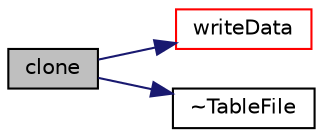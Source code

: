 digraph "clone"
{
  bgcolor="transparent";
  edge [fontname="Helvetica",fontsize="10",labelfontname="Helvetica",labelfontsize="10"];
  node [fontname="Helvetica",fontsize="10",shape=record];
  rankdir="LR";
  Node1 [label="clone",height=0.2,width=0.4,color="black", fillcolor="grey75", style="filled", fontcolor="black"];
  Node1 -> Node2 [color="midnightblue",fontsize="10",style="solid",fontname="Helvetica"];
  Node2 [label="writeData",height=0.2,width=0.4,color="red",URL="$a02626.html#a3f337a79b0eea9e1a8a6381894c6cdf9",tooltip="Write in dictionary format. "];
  Node1 -> Node3 [color="midnightblue",fontsize="10",style="solid",fontname="Helvetica"];
  Node3 [label="~TableFile",height=0.2,width=0.4,color="black",URL="$a02626.html#a243fabff1f509f422d0f747171f547c8",tooltip="Destructor. "];
}
